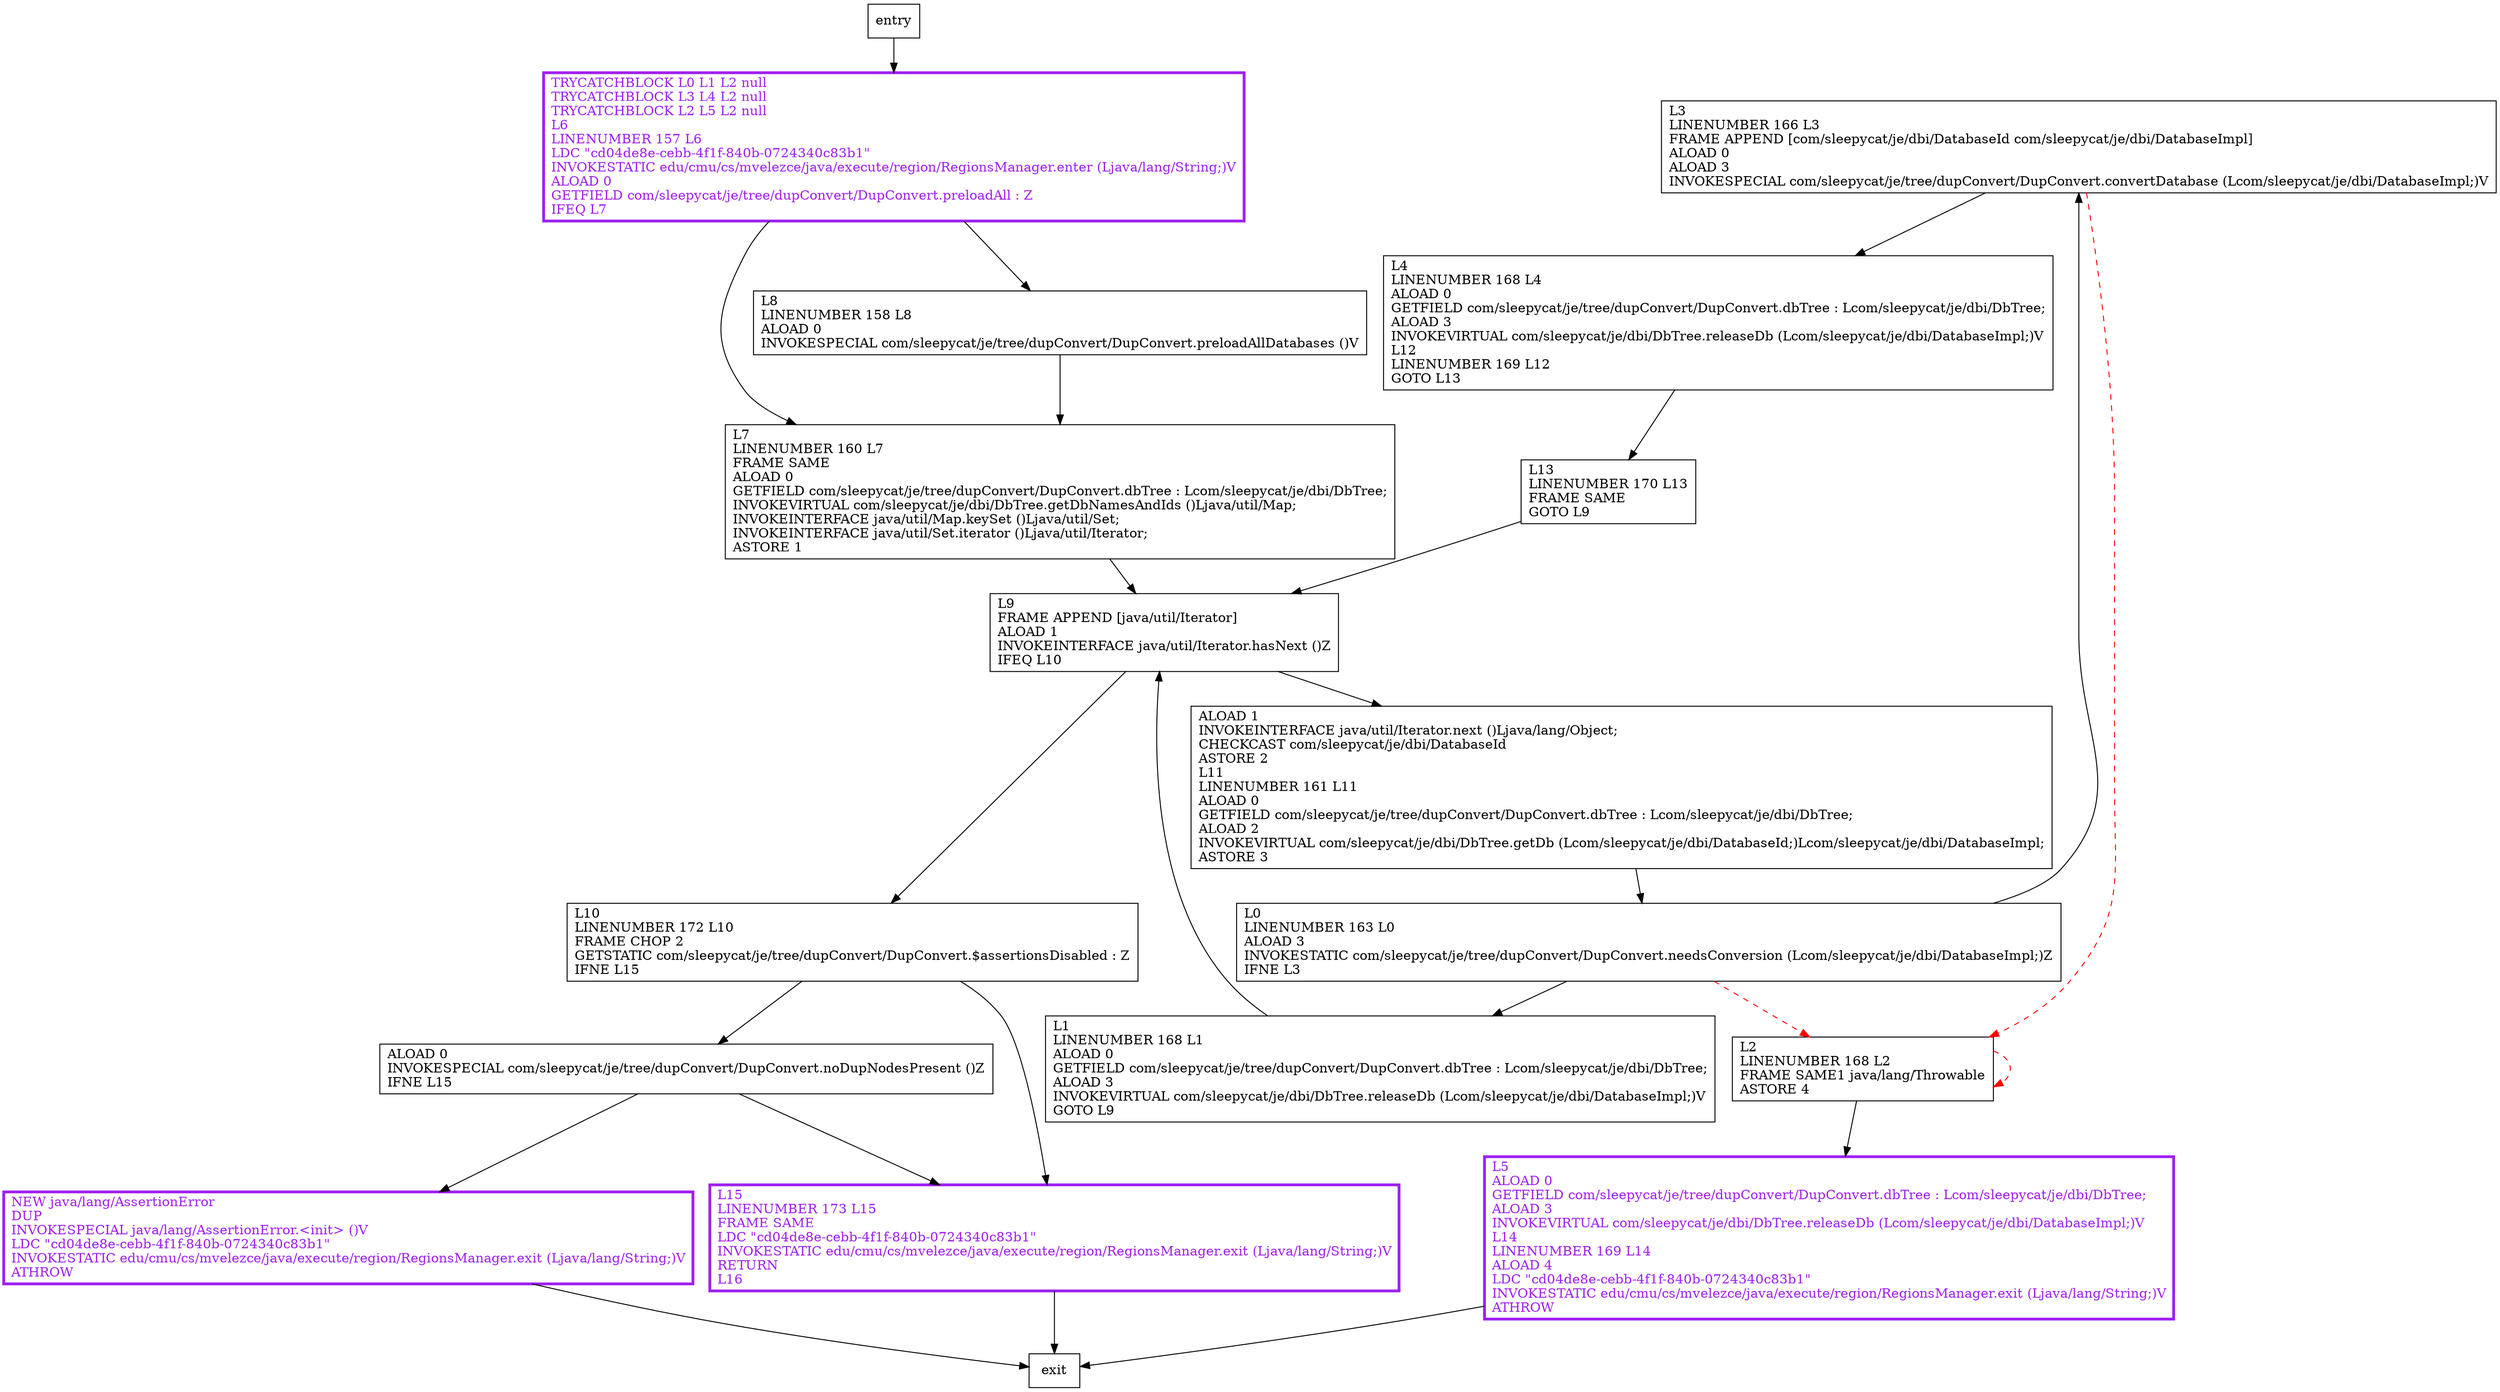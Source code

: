 digraph convertDatabases {
node [shape=record];
729491925 [label="L3\lLINENUMBER 166 L3\lFRAME APPEND [com/sleepycat/je/dbi/DatabaseId com/sleepycat/je/dbi/DatabaseImpl]\lALOAD 0\lALOAD 3\lINVOKESPECIAL com/sleepycat/je/tree/dupConvert/DupConvert.convertDatabase (Lcom/sleepycat/je/dbi/DatabaseImpl;)V\l"];
1083313272 [label="NEW java/lang/AssertionError\lDUP\lINVOKESPECIAL java/lang/AssertionError.\<init\> ()V\lLDC \"cd04de8e-cebb-4f1f-840b-0724340c83b1\"\lINVOKESTATIC edu/cmu/cs/mvelezce/java/execute/region/RegionsManager.exit (Ljava/lang/String;)V\lATHROW\l"];
375169537 [label="L2\lLINENUMBER 168 L2\lFRAME SAME1 java/lang/Throwable\lASTORE 4\l"];
1146761318 [label="L5\lALOAD 0\lGETFIELD com/sleepycat/je/tree/dupConvert/DupConvert.dbTree : Lcom/sleepycat/je/dbi/DbTree;\lALOAD 3\lINVOKEVIRTUAL com/sleepycat/je/dbi/DbTree.releaseDb (Lcom/sleepycat/je/dbi/DatabaseImpl;)V\lL14\lLINENUMBER 169 L14\lALOAD 4\lLDC \"cd04de8e-cebb-4f1f-840b-0724340c83b1\"\lINVOKESTATIC edu/cmu/cs/mvelezce/java/execute/region/RegionsManager.exit (Ljava/lang/String;)V\lATHROW\l"];
2085770672 [label="L10\lLINENUMBER 172 L10\lFRAME CHOP 2\lGETSTATIC com/sleepycat/je/tree/dupConvert/DupConvert.$assertionsDisabled : Z\lIFNE L15\l"];
860845771 [label="L13\lLINENUMBER 170 L13\lFRAME SAME\lGOTO L9\l"];
2109355354 [label="L4\lLINENUMBER 168 L4\lALOAD 0\lGETFIELD com/sleepycat/je/tree/dupConvert/DupConvert.dbTree : Lcom/sleepycat/je/dbi/DbTree;\lALOAD 3\lINVOKEVIRTUAL com/sleepycat/je/dbi/DbTree.releaseDb (Lcom/sleepycat/je/dbi/DatabaseImpl;)V\lL12\lLINENUMBER 169 L12\lGOTO L13\l"];
1159888110 [label="L7\lLINENUMBER 160 L7\lFRAME SAME\lALOAD 0\lGETFIELD com/sleepycat/je/tree/dupConvert/DupConvert.dbTree : Lcom/sleepycat/je/dbi/DbTree;\lINVOKEVIRTUAL com/sleepycat/je/dbi/DbTree.getDbNamesAndIds ()Ljava/util/Map;\lINVOKEINTERFACE java/util/Map.keySet ()Ljava/util/Set;\lINVOKEINTERFACE java/util/Set.iterator ()Ljava/util/Iterator;\lASTORE 1\l"];
21431240 [label="L1\lLINENUMBER 168 L1\lALOAD 0\lGETFIELD com/sleepycat/je/tree/dupConvert/DupConvert.dbTree : Lcom/sleepycat/je/dbi/DbTree;\lALOAD 3\lINVOKEVIRTUAL com/sleepycat/je/dbi/DbTree.releaseDb (Lcom/sleepycat/je/dbi/DatabaseImpl;)V\lGOTO L9\l"];
937811526 [label="L8\lLINENUMBER 158 L8\lALOAD 0\lINVOKESPECIAL com/sleepycat/je/tree/dupConvert/DupConvert.preloadAllDatabases ()V\l"];
1708962706 [label="ALOAD 1\lINVOKEINTERFACE java/util/Iterator.next ()Ljava/lang/Object;\lCHECKCAST com/sleepycat/je/dbi/DatabaseId\lASTORE 2\lL11\lLINENUMBER 161 L11\lALOAD 0\lGETFIELD com/sleepycat/je/tree/dupConvert/DupConvert.dbTree : Lcom/sleepycat/je/dbi/DbTree;\lALOAD 2\lINVOKEVIRTUAL com/sleepycat/je/dbi/DbTree.getDb (Lcom/sleepycat/je/dbi/DatabaseId;)Lcom/sleepycat/je/dbi/DatabaseImpl;\lASTORE 3\l"];
176616332 [label="TRYCATCHBLOCK L0 L1 L2 null\lTRYCATCHBLOCK L3 L4 L2 null\lTRYCATCHBLOCK L2 L5 L2 null\lL6\lLINENUMBER 157 L6\lLDC \"cd04de8e-cebb-4f1f-840b-0724340c83b1\"\lINVOKESTATIC edu/cmu/cs/mvelezce/java/execute/region/RegionsManager.enter (Ljava/lang/String;)V\lALOAD 0\lGETFIELD com/sleepycat/je/tree/dupConvert/DupConvert.preloadAll : Z\lIFEQ L7\l"];
1440775918 [label="L0\lLINENUMBER 163 L0\lALOAD 3\lINVOKESTATIC com/sleepycat/je/tree/dupConvert/DupConvert.needsConversion (Lcom/sleepycat/je/dbi/DatabaseImpl;)Z\lIFNE L3\l"];
784550014 [label="L15\lLINENUMBER 173 L15\lFRAME SAME\lLDC \"cd04de8e-cebb-4f1f-840b-0724340c83b1\"\lINVOKESTATIC edu/cmu/cs/mvelezce/java/execute/region/RegionsManager.exit (Ljava/lang/String;)V\lRETURN\lL16\l"];
1763607029 [label="L9\lFRAME APPEND [java/util/Iterator]\lALOAD 1\lINVOKEINTERFACE java/util/Iterator.hasNext ()Z\lIFEQ L10\l"];
1079146435 [label="ALOAD 0\lINVOKESPECIAL com/sleepycat/je/tree/dupConvert/DupConvert.noDupNodesPresent ()Z\lIFNE L15\l"];
entry;
exit;
729491925 -> 2109355354
729491925 -> 375169537 [style=dashed, color=red]
1083313272 -> exit
375169537 -> 375169537 [style=dashed, color=red]
375169537 -> 1146761318
1146761318 -> exit
2085770672 -> 784550014
2085770672 -> 1079146435
860845771 -> 1763607029
2109355354 -> 860845771
entry -> 176616332
1159888110 -> 1763607029
21431240 -> 1763607029
937811526 -> 1159888110
1708962706 -> 1440775918
176616332 -> 1159888110
176616332 -> 937811526
1440775918 -> 729491925
1440775918 -> 21431240
1440775918 -> 375169537 [style=dashed, color=red]
784550014 -> exit
1763607029 -> 1708962706
1763607029 -> 2085770672
1079146435 -> 1083313272
1079146435 -> 784550014
1083313272[fontcolor="purple", penwidth=3, color="purple"];
1146761318[fontcolor="purple", penwidth=3, color="purple"];
176616332[fontcolor="purple", penwidth=3, color="purple"];
784550014[fontcolor="purple", penwidth=3, color="purple"];
}
